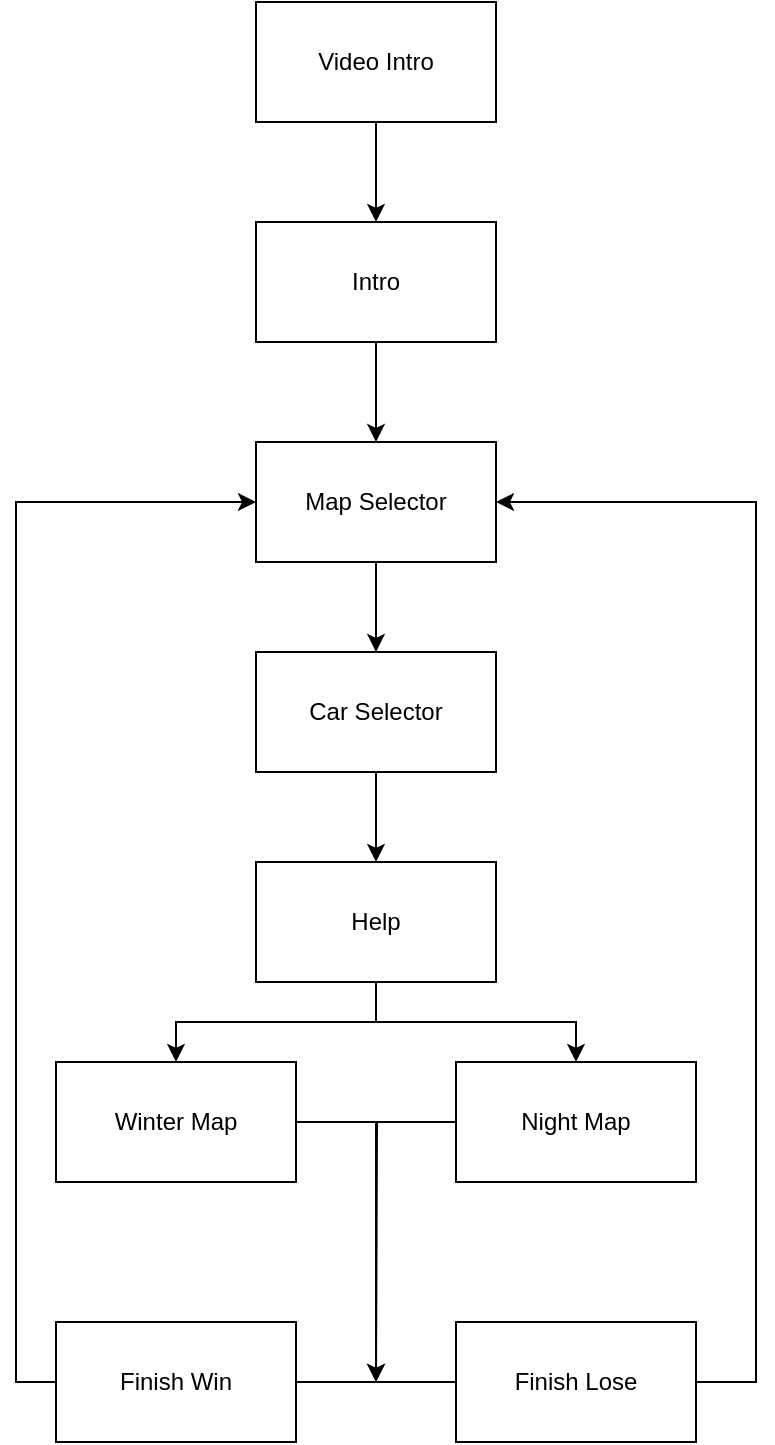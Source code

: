 <mxfile version="12.3.5" type="device" pages="1"><diagram id="4-gEsnyy6dmmwnSbd1ZU" name="Page-1"><mxGraphModel dx="868" dy="427" grid="1" gridSize="10" guides="1" tooltips="1" connect="1" arrows="1" fold="1" page="1" pageScale="1" pageWidth="827" pageHeight="1169" math="0" shadow="0"><root><mxCell id="0"/><mxCell id="1" parent="0"/><mxCell id="9A3di7Zqg3UaTTCSAwPD-11" style="edgeStyle=orthogonalEdgeStyle;rounded=0;orthogonalLoop=1;jettySize=auto;html=1;entryX=0.5;entryY=0;entryDx=0;entryDy=0;" edge="1" parent="1" source="9A3di7Zqg3UaTTCSAwPD-1" target="9A3di7Zqg3UaTTCSAwPD-2"><mxGeometry relative="1" as="geometry"/></mxCell><mxCell id="9A3di7Zqg3UaTTCSAwPD-1" value="Video Intro" style="rounded=0;whiteSpace=wrap;html=1;" vertex="1" parent="1"><mxGeometry x="130" y="40" width="120" height="60" as="geometry"/></mxCell><mxCell id="9A3di7Zqg3UaTTCSAwPD-12" style="edgeStyle=orthogonalEdgeStyle;rounded=0;orthogonalLoop=1;jettySize=auto;html=1;" edge="1" parent="1" source="9A3di7Zqg3UaTTCSAwPD-2" target="9A3di7Zqg3UaTTCSAwPD-3"><mxGeometry relative="1" as="geometry"/></mxCell><mxCell id="9A3di7Zqg3UaTTCSAwPD-2" value="Intro" style="rounded=0;whiteSpace=wrap;html=1;" vertex="1" parent="1"><mxGeometry x="130" y="150" width="120" height="60" as="geometry"/></mxCell><mxCell id="9A3di7Zqg3UaTTCSAwPD-13" style="edgeStyle=orthogonalEdgeStyle;rounded=0;orthogonalLoop=1;jettySize=auto;html=1;entryX=0.5;entryY=0;entryDx=0;entryDy=0;" edge="1" parent="1" source="9A3di7Zqg3UaTTCSAwPD-3" target="9A3di7Zqg3UaTTCSAwPD-4"><mxGeometry relative="1" as="geometry"/></mxCell><mxCell id="9A3di7Zqg3UaTTCSAwPD-3" value="Map Selector" style="rounded=0;whiteSpace=wrap;html=1;" vertex="1" parent="1"><mxGeometry x="130" y="260" width="120" height="60" as="geometry"/></mxCell><mxCell id="9A3di7Zqg3UaTTCSAwPD-14" style="edgeStyle=orthogonalEdgeStyle;rounded=0;orthogonalLoop=1;jettySize=auto;html=1;entryX=0.5;entryY=0;entryDx=0;entryDy=0;" edge="1" parent="1" source="9A3di7Zqg3UaTTCSAwPD-4" target="9A3di7Zqg3UaTTCSAwPD-8"><mxGeometry relative="1" as="geometry"/></mxCell><mxCell id="9A3di7Zqg3UaTTCSAwPD-4" value="Car Selector" style="rounded=0;whiteSpace=wrap;html=1;" vertex="1" parent="1"><mxGeometry x="130" y="365" width="120" height="60" as="geometry"/></mxCell><mxCell id="9A3di7Zqg3UaTTCSAwPD-17" style="edgeStyle=orthogonalEdgeStyle;rounded=0;orthogonalLoop=1;jettySize=auto;html=1;" edge="1" parent="1" source="9A3di7Zqg3UaTTCSAwPD-5"><mxGeometry relative="1" as="geometry"><mxPoint x="190" y="730" as="targetPoint"/></mxGeometry></mxCell><mxCell id="9A3di7Zqg3UaTTCSAwPD-5" value="Winter Map" style="rounded=0;whiteSpace=wrap;html=1;" vertex="1" parent="1"><mxGeometry x="30" y="570" width="120" height="60" as="geometry"/></mxCell><mxCell id="9A3di7Zqg3UaTTCSAwPD-18" style="edgeStyle=orthogonalEdgeStyle;rounded=0;orthogonalLoop=1;jettySize=auto;html=1;" edge="1" parent="1" source="9A3di7Zqg3UaTTCSAwPD-6"><mxGeometry relative="1" as="geometry"><mxPoint x="190" y="730" as="targetPoint"/><Array as="points"><mxPoint x="190" y="600"/></Array></mxGeometry></mxCell><mxCell id="9A3di7Zqg3UaTTCSAwPD-6" value="Night Map" style="rounded=0;whiteSpace=wrap;html=1;" vertex="1" parent="1"><mxGeometry x="230" y="570" width="120" height="60" as="geometry"/></mxCell><mxCell id="9A3di7Zqg3UaTTCSAwPD-15" style="edgeStyle=orthogonalEdgeStyle;rounded=0;orthogonalLoop=1;jettySize=auto;html=1;entryX=0.5;entryY=0;entryDx=0;entryDy=0;" edge="1" parent="1" source="9A3di7Zqg3UaTTCSAwPD-8" target="9A3di7Zqg3UaTTCSAwPD-5"><mxGeometry relative="1" as="geometry"/></mxCell><mxCell id="9A3di7Zqg3UaTTCSAwPD-16" style="edgeStyle=orthogonalEdgeStyle;rounded=0;orthogonalLoop=1;jettySize=auto;html=1;" edge="1" parent="1" source="9A3di7Zqg3UaTTCSAwPD-8" target="9A3di7Zqg3UaTTCSAwPD-6"><mxGeometry relative="1" as="geometry"/></mxCell><mxCell id="9A3di7Zqg3UaTTCSAwPD-8" value="Help" style="rounded=0;whiteSpace=wrap;html=1;" vertex="1" parent="1"><mxGeometry x="130" y="470" width="120" height="60" as="geometry"/></mxCell><mxCell id="9A3di7Zqg3UaTTCSAwPD-20" style="edgeStyle=orthogonalEdgeStyle;rounded=0;orthogonalLoop=1;jettySize=auto;html=1;entryX=0;entryY=0.5;entryDx=0;entryDy=0;" edge="1" parent="1" source="9A3di7Zqg3UaTTCSAwPD-9" target="9A3di7Zqg3UaTTCSAwPD-3"><mxGeometry relative="1" as="geometry"><mxPoint x="50" y="390" as="targetPoint"/><Array as="points"><mxPoint x="10" y="730"/><mxPoint x="10" y="290"/></Array></mxGeometry></mxCell><mxCell id="9A3di7Zqg3UaTTCSAwPD-9" value="Finish Win" style="rounded=0;whiteSpace=wrap;html=1;" vertex="1" parent="1"><mxGeometry x="30" y="700" width="120" height="60" as="geometry"/></mxCell><mxCell id="9A3di7Zqg3UaTTCSAwPD-21" style="edgeStyle=orthogonalEdgeStyle;rounded=0;orthogonalLoop=1;jettySize=auto;html=1;entryX=1;entryY=0.5;entryDx=0;entryDy=0;" edge="1" parent="1" source="9A3di7Zqg3UaTTCSAwPD-10" target="9A3di7Zqg3UaTTCSAwPD-3"><mxGeometry relative="1" as="geometry"><mxPoint x="270" y="290" as="targetPoint"/><Array as="points"><mxPoint x="380" y="730"/><mxPoint x="380" y="290"/></Array></mxGeometry></mxCell><mxCell id="9A3di7Zqg3UaTTCSAwPD-10" value="Finish Lose" style="rounded=0;whiteSpace=wrap;html=1;" vertex="1" parent="1"><mxGeometry x="230" y="700" width="120" height="60" as="geometry"/></mxCell><mxCell id="9A3di7Zqg3UaTTCSAwPD-19" value="" style="endArrow=none;html=1;entryX=0;entryY=0.5;entryDx=0;entryDy=0;exitX=1;exitY=0.5;exitDx=0;exitDy=0;" edge="1" parent="1" source="9A3di7Zqg3UaTTCSAwPD-9" target="9A3di7Zqg3UaTTCSAwPD-10"><mxGeometry width="50" height="50" relative="1" as="geometry"><mxPoint x="30" y="830" as="sourcePoint"/><mxPoint x="80" y="780" as="targetPoint"/></mxGeometry></mxCell></root></mxGraphModel></diagram></mxfile>